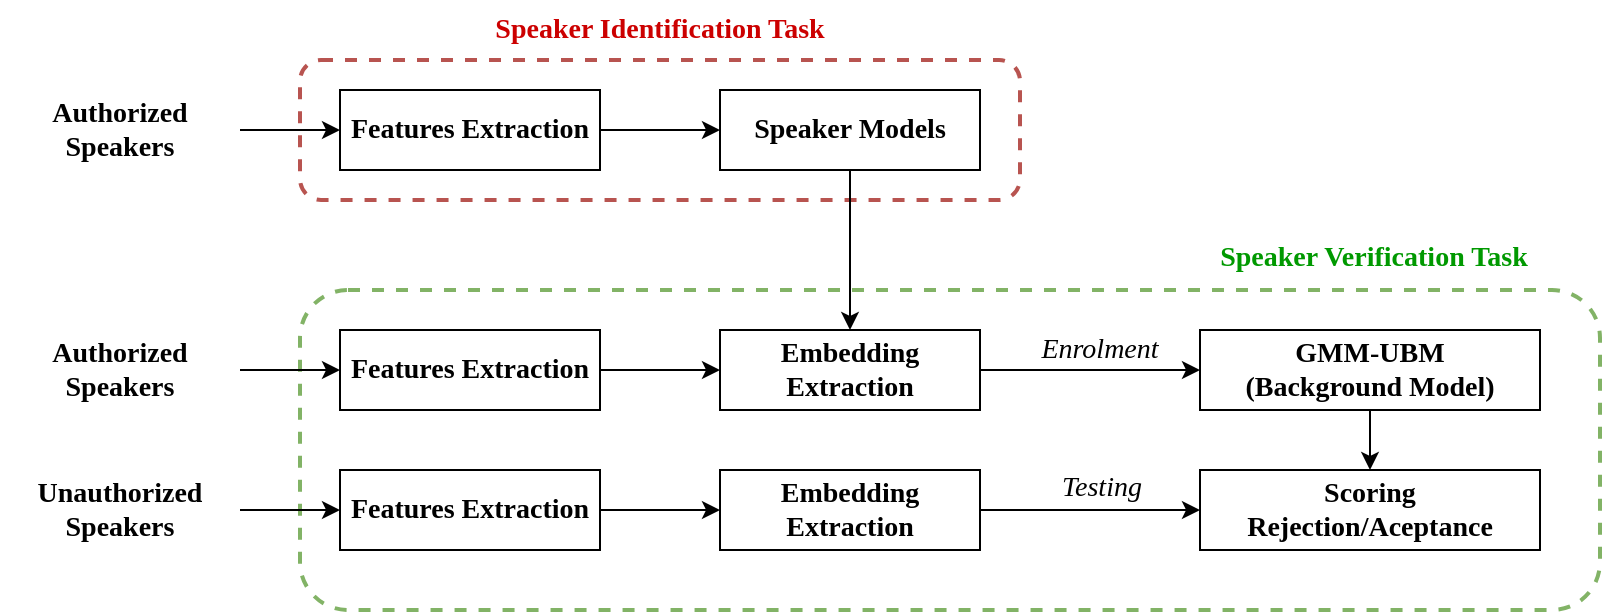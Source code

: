 <mxfile version="27.1.4">
  <diagram name="Pagina-1" id="SdLKrbviTd8k4UHbPVwk">
    <mxGraphModel dx="1034" dy="570" grid="0" gridSize="10" guides="1" tooltips="1" connect="1" arrows="1" fold="1" page="0" pageScale="1" pageWidth="827" pageHeight="1169" math="0" shadow="0">
      <root>
        <mxCell id="0" />
        <mxCell id="1" parent="0" />
        <mxCell id="L79wH-7DN6uQjq48-_hh-29" value="" style="rounded=1;whiteSpace=wrap;html=1;fillColor=none;strokeColor=#82b366;dashed=1;strokeWidth=2;" vertex="1" parent="1">
          <mxGeometry x="170" y="220" width="650" height="160" as="geometry" />
        </mxCell>
        <mxCell id="L79wH-7DN6uQjq48-_hh-8" value="" style="rounded=1;whiteSpace=wrap;html=1;fillColor=none;dashed=1;strokeWidth=2;strokeColor=#b85450;" vertex="1" parent="1">
          <mxGeometry x="170" y="105" width="360" height="70" as="geometry" />
        </mxCell>
        <mxCell id="L79wH-7DN6uQjq48-_hh-6" value="" style="edgeStyle=orthogonalEdgeStyle;rounded=0;orthogonalLoop=1;jettySize=auto;html=1;" edge="1" parent="1" source="L79wH-7DN6uQjq48-_hh-1" target="L79wH-7DN6uQjq48-_hh-4">
          <mxGeometry relative="1" as="geometry" />
        </mxCell>
        <mxCell id="L79wH-7DN6uQjq48-_hh-1" value="&lt;font style=&quot;font-size: 14px;&quot; face=&quot;Verdana&quot;&gt;&lt;b style=&quot;&quot;&gt;Features Extraction&lt;/b&gt;&lt;/font&gt;" style="rounded=0;whiteSpace=wrap;html=1;" vertex="1" parent="1">
          <mxGeometry x="190" y="120" width="130" height="40" as="geometry" />
        </mxCell>
        <mxCell id="L79wH-7DN6uQjq48-_hh-3" value="" style="edgeStyle=orthogonalEdgeStyle;rounded=0;orthogonalLoop=1;jettySize=auto;html=1;" edge="1" parent="1" source="L79wH-7DN6uQjq48-_hh-2" target="L79wH-7DN6uQjq48-_hh-1">
          <mxGeometry relative="1" as="geometry" />
        </mxCell>
        <mxCell id="L79wH-7DN6uQjq48-_hh-2" value="&lt;b&gt;&lt;font style=&quot;font-size: 14px;&quot; face=&quot;Verdana&quot;&gt;Authorized Speakers&lt;/font&gt;&lt;/b&gt;" style="text;html=1;align=center;verticalAlign=middle;whiteSpace=wrap;rounded=0;" vertex="1" parent="1">
          <mxGeometry x="20" y="115" width="120" height="50" as="geometry" />
        </mxCell>
        <mxCell id="L79wH-7DN6uQjq48-_hh-10" style="edgeStyle=orthogonalEdgeStyle;rounded=0;orthogonalLoop=1;jettySize=auto;html=1;exitX=0.5;exitY=1;exitDx=0;exitDy=0;entryX=0.5;entryY=0;entryDx=0;entryDy=0;" edge="1" parent="1" source="L79wH-7DN6uQjq48-_hh-4">
          <mxGeometry relative="1" as="geometry">
            <mxPoint x="445" y="240" as="targetPoint" />
          </mxGeometry>
        </mxCell>
        <mxCell id="L79wH-7DN6uQjq48-_hh-4" value="&lt;font style=&quot;font-size: 14px;&quot; face=&quot;Verdana&quot;&gt;&lt;b style=&quot;&quot;&gt;Speaker Models&lt;/b&gt;&lt;/font&gt;" style="rounded=0;whiteSpace=wrap;html=1;" vertex="1" parent="1">
          <mxGeometry x="380" y="120" width="130" height="40" as="geometry" />
        </mxCell>
        <mxCell id="L79wH-7DN6uQjq48-_hh-9" value="&lt;b&gt;&lt;font face=&quot;Verdana&quot; style=&quot;font-size: 14px;&quot;&gt;Speaker Identification Task&lt;/font&gt;&lt;/b&gt;" style="text;html=1;align=center;verticalAlign=middle;whiteSpace=wrap;rounded=0;fontColor=#CC0000;" vertex="1" parent="1">
          <mxGeometry x="235" y="75" width="230" height="30" as="geometry" />
        </mxCell>
        <mxCell id="L79wH-7DN6uQjq48-_hh-26" value="" style="edgeStyle=orthogonalEdgeStyle;rounded=0;orthogonalLoop=1;jettySize=auto;html=1;" edge="1" parent="1" source="L79wH-7DN6uQjq48-_hh-12" target="L79wH-7DN6uQjq48-_hh-25">
          <mxGeometry relative="1" as="geometry" />
        </mxCell>
        <mxCell id="L79wH-7DN6uQjq48-_hh-12" value="&lt;font style=&quot;font-size: 14px;&quot; face=&quot;Verdana&quot;&gt;&lt;b style=&quot;&quot;&gt;GMM-UBM&lt;/b&gt;&lt;/font&gt;&lt;div&gt;&lt;font style=&quot;font-size: 14px;&quot; face=&quot;Verdana&quot;&gt;&lt;b style=&quot;&quot;&gt;(Background Model)&lt;/b&gt;&lt;/font&gt;&lt;/div&gt;" style="rounded=0;whiteSpace=wrap;html=1;" vertex="1" parent="1">
          <mxGeometry x="620" y="240" width="170" height="40" as="geometry" />
        </mxCell>
        <mxCell id="L79wH-7DN6uQjq48-_hh-18" value="" style="edgeStyle=orthogonalEdgeStyle;rounded=0;orthogonalLoop=1;jettySize=auto;html=1;" edge="1" parent="1" source="L79wH-7DN6uQjq48-_hh-13" target="L79wH-7DN6uQjq48-_hh-12">
          <mxGeometry relative="1" as="geometry" />
        </mxCell>
        <mxCell id="L79wH-7DN6uQjq48-_hh-13" value="&lt;font style=&quot;font-size: 14px;&quot; face=&quot;Verdana&quot;&gt;&lt;b style=&quot;&quot;&gt;Embedding Extraction&lt;/b&gt;&lt;/font&gt;" style="rounded=0;whiteSpace=wrap;html=1;" vertex="1" parent="1">
          <mxGeometry x="380" y="240" width="130" height="40" as="geometry" />
        </mxCell>
        <mxCell id="L79wH-7DN6uQjq48-_hh-16" value="" style="edgeStyle=orthogonalEdgeStyle;rounded=0;orthogonalLoop=1;jettySize=auto;html=1;" edge="1" parent="1" source="L79wH-7DN6uQjq48-_hh-14" target="L79wH-7DN6uQjq48-_hh-15">
          <mxGeometry relative="1" as="geometry" />
        </mxCell>
        <mxCell id="L79wH-7DN6uQjq48-_hh-14" value="&lt;b&gt;&lt;font style=&quot;font-size: 14px;&quot; face=&quot;Verdana&quot;&gt;Authorized Speakers&lt;/font&gt;&lt;/b&gt;" style="text;html=1;align=center;verticalAlign=middle;whiteSpace=wrap;rounded=0;" vertex="1" parent="1">
          <mxGeometry x="20" y="235" width="120" height="50" as="geometry" />
        </mxCell>
        <mxCell id="L79wH-7DN6uQjq48-_hh-17" style="edgeStyle=orthogonalEdgeStyle;rounded=0;orthogonalLoop=1;jettySize=auto;html=1;exitX=1;exitY=0.5;exitDx=0;exitDy=0;entryX=0;entryY=0.5;entryDx=0;entryDy=0;" edge="1" parent="1" source="L79wH-7DN6uQjq48-_hh-15" target="L79wH-7DN6uQjq48-_hh-13">
          <mxGeometry relative="1" as="geometry" />
        </mxCell>
        <mxCell id="L79wH-7DN6uQjq48-_hh-15" value="&lt;font style=&quot;font-size: 14px;&quot; face=&quot;Verdana&quot;&gt;&lt;b style=&quot;&quot;&gt;Features Extraction&lt;/b&gt;&lt;/font&gt;" style="rounded=0;whiteSpace=wrap;html=1;" vertex="1" parent="1">
          <mxGeometry x="190" y="240" width="130" height="40" as="geometry" />
        </mxCell>
        <mxCell id="L79wH-7DN6uQjq48-_hh-28" value="" style="edgeStyle=orthogonalEdgeStyle;rounded=0;orthogonalLoop=1;jettySize=auto;html=1;" edge="1" parent="1" source="L79wH-7DN6uQjq48-_hh-19" target="L79wH-7DN6uQjq48-_hh-20">
          <mxGeometry relative="1" as="geometry" />
        </mxCell>
        <mxCell id="L79wH-7DN6uQjq48-_hh-19" value="&lt;b&gt;&lt;font style=&quot;font-size: 14px;&quot; face=&quot;Verdana&quot;&gt;Unauthorized Speakers&lt;/font&gt;&lt;/b&gt;" style="text;html=1;align=center;verticalAlign=middle;whiteSpace=wrap;rounded=0;" vertex="1" parent="1">
          <mxGeometry x="20" y="305" width="120" height="50" as="geometry" />
        </mxCell>
        <mxCell id="L79wH-7DN6uQjq48-_hh-23" style="edgeStyle=orthogonalEdgeStyle;rounded=0;orthogonalLoop=1;jettySize=auto;html=1;exitX=1;exitY=0.5;exitDx=0;exitDy=0;entryX=0;entryY=0.5;entryDx=0;entryDy=0;" edge="1" parent="1" source="L79wH-7DN6uQjq48-_hh-20" target="L79wH-7DN6uQjq48-_hh-22">
          <mxGeometry relative="1" as="geometry" />
        </mxCell>
        <mxCell id="L79wH-7DN6uQjq48-_hh-20" value="&lt;font style=&quot;font-size: 14px;&quot; face=&quot;Verdana&quot;&gt;&lt;b style=&quot;&quot;&gt;Features Extraction&lt;/b&gt;&lt;/font&gt;" style="rounded=0;whiteSpace=wrap;html=1;" vertex="1" parent="1">
          <mxGeometry x="190" y="310" width="130" height="40" as="geometry" />
        </mxCell>
        <mxCell id="L79wH-7DN6uQjq48-_hh-27" value="" style="edgeStyle=orthogonalEdgeStyle;rounded=0;orthogonalLoop=1;jettySize=auto;html=1;" edge="1" parent="1" source="L79wH-7DN6uQjq48-_hh-22" target="L79wH-7DN6uQjq48-_hh-25">
          <mxGeometry relative="1" as="geometry" />
        </mxCell>
        <mxCell id="L79wH-7DN6uQjq48-_hh-22" value="&lt;font style=&quot;font-size: 14px;&quot; face=&quot;Verdana&quot;&gt;&lt;b style=&quot;&quot;&gt;Embedding Extraction&lt;/b&gt;&lt;/font&gt;" style="rounded=0;whiteSpace=wrap;html=1;" vertex="1" parent="1">
          <mxGeometry x="380" y="310" width="130" height="40" as="geometry" />
        </mxCell>
        <mxCell id="L79wH-7DN6uQjq48-_hh-24" value="&lt;font style=&quot;font-size: 14px;&quot; face=&quot;Verdana&quot;&gt;&lt;i&gt;Enrolment&lt;/i&gt;&lt;/font&gt;" style="text;html=1;align=center;verticalAlign=middle;whiteSpace=wrap;rounded=0;" vertex="1" parent="1">
          <mxGeometry x="540" y="235" width="60" height="30" as="geometry" />
        </mxCell>
        <mxCell id="L79wH-7DN6uQjq48-_hh-25" value="&lt;font face=&quot;Verdana&quot;&gt;&lt;span style=&quot;font-size: 14px;&quot;&gt;&lt;b&gt;Scoring Rejection/Aceptance&lt;/b&gt;&lt;/span&gt;&lt;/font&gt;" style="rounded=0;whiteSpace=wrap;html=1;" vertex="1" parent="1">
          <mxGeometry x="620" y="310" width="170" height="40" as="geometry" />
        </mxCell>
        <mxCell id="L79wH-7DN6uQjq48-_hh-30" value="&lt;font style=&quot;font-size: 14px;&quot; face=&quot;Verdana&quot;&gt;&lt;i&gt;Testing&lt;/i&gt;&lt;/font&gt;" style="text;html=1;align=center;verticalAlign=middle;whiteSpace=wrap;rounded=0;" vertex="1" parent="1">
          <mxGeometry x="541" y="304" width="60" height="30" as="geometry" />
        </mxCell>
        <mxCell id="L79wH-7DN6uQjq48-_hh-32" value="&lt;b&gt;&lt;font face=&quot;Verdana&quot; style=&quot;font-size: 14px; color: rgb(0, 153, 0);&quot;&gt;Speaker Verification Task&lt;/font&gt;&lt;/b&gt;" style="text;html=1;align=center;verticalAlign=middle;whiteSpace=wrap;rounded=0;fontColor=#CC0000;" vertex="1" parent="1">
          <mxGeometry x="592" y="189" width="230" height="30" as="geometry" />
        </mxCell>
      </root>
    </mxGraphModel>
  </diagram>
</mxfile>
